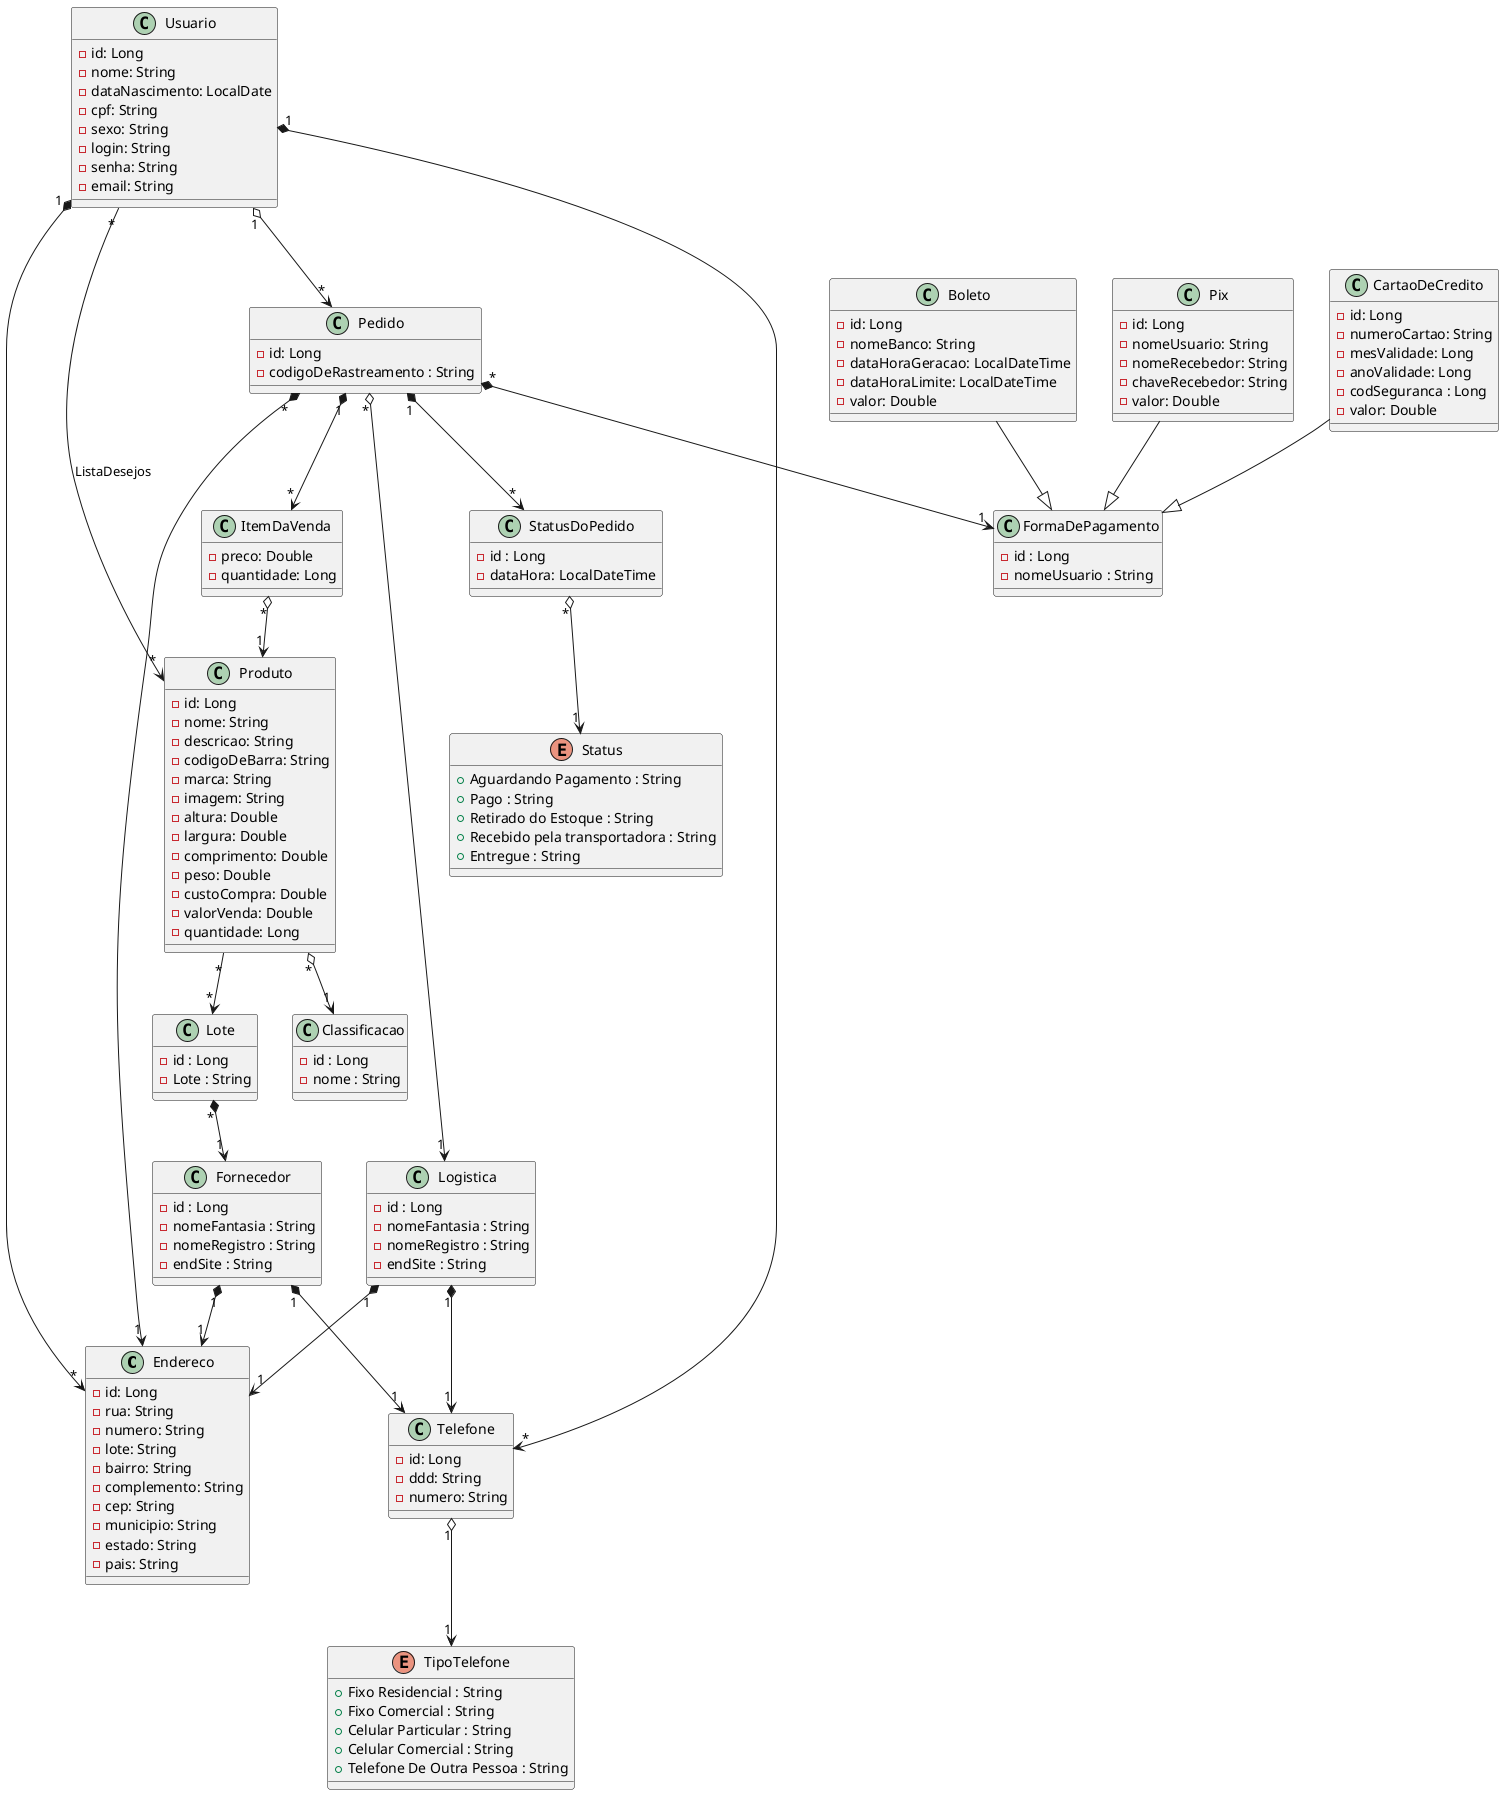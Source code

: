 @startuml Desenho

class Endereco {
    - id: Long
    - rua: String
    - numero: String
    - lote: String
    - bairro: String
    - complemento: String
    - cep: String
    - municipio: String
    - estado: String
    - pais: String
}

class Telefone {
    - id: Long
    - ddd: String
    - numero: String
}

class Usuario {
    - id: Long
    - nome: String
    - dataNascimento: LocalDate
    - cpf: String
    - sexo: String
    - login: String
    - senha: String
    - email: String
}

' class Funcionario {
'     - id: Long
'     - nome: String
'     - dataNascimento: date
'     - cpf: String
'     - sexo: String
'     - login: String
'     - senha: String
'     - email: String
' }

class Produto {
    - id: Long
    - nome: String
    - descricao: String
    - codigoDeBarra: String
    - marca: String
    - imagem: String
    - altura: Double
    - largura: Double
    - comprimento: Double
    - peso: Double
    - custoCompra: Double
    - valorVenda: Double
    - quantidade: Long
}

class Lote {
    - id : Long
    - Lote : String
}

class Pedido {
    - id: Long
    - codigoDeRastreamento : String
}

class ItemDaVenda {
    - preco: Double
    - quantidade: Long
}

class Pix {
    - id: Long
    - nomeUsuario: String
    - nomeRecebedor: String
    - chaveRecebedor: String
    - valor: Double
}

class CartaoDeCredito {
    - id: Long
    - numeroCartao: String
    - mesValidade: Long
    - anoValidade: Long
    - codSeguranca : Long
    - valor: Double
}

class Boleto {
    - id: Long
    - nomeBanco: String
    - dataHoraGeracao: LocalDateTime
    - dataHoraLimite: LocalDateTime
    - valor: Double
}

class FormaDePagamento {
    - id : Long
    - nomeUsuario : String
}

enum Status {
    + Aguardando Pagamento : String
    + Pago : String
    + Retirado do Estoque : String
    + Recebido pela transportadora : String
    + Entregue : String
}

enum TipoTelefone {
    + Fixo Residencial : String
    + Fixo Comercial : String
    + Celular Particular : String
    + Celular Comercial : String
    + Telefone De Outra Pessoa : String
}

class StatusDoPedido {
    - id : Long
    - dataHora: LocalDateTime
}

class Logistica {
    - id : Long
    - nomeFantasia : String
    - nomeRegistro : String
    - endSite : String
}

class Fornecedor {
    - id : Long
    - nomeFantasia : String
    - nomeRegistro : String
    - endSite : String
}

class Classificacao {
    - id : Long
    - nome : String
}

Usuario "1" *--> "*" Endereco
Usuario "1" *--> "*" Telefone
' Funcionario "1" *--> "1" Endereco
' Funcionario "1" *--> "1" Telefone
Pedido "*" *--> "1" Endereco
Pedido "1" *--> "*" ItemDaVenda
ItemDaVenda "*" o--> "1" Produto
Usuario "*" --> "*" Produto : ListaDesejos
Pix  --|> FormaDePagamento
CartaoDeCredito --|> FormaDePagamento
Boleto --|> FormaDePagamento
Pedido "1" *--> "*" StatusDoPedido
StatusDoPedido "*" o--> "1" Status
Telefone "1" o--> "1" TipoTelefone
Usuario "1" o--> "*" Pedido
Produto "*" o--> "1" Classificacao
Pedido "*" *--> "1" FormaDePagamento
Pedido "*" o--> "1" Logistica
Produto "*" --> "*" Lote
Lote "*" *--> "1" Fornecedor
Logistica "1" *--> "1" Endereco
Logistica "1" *--> "1" Telefone
Fornecedor "1" *--> "1" Endereco
Fornecedor "1" *--> "1" Telefone

@enduml
